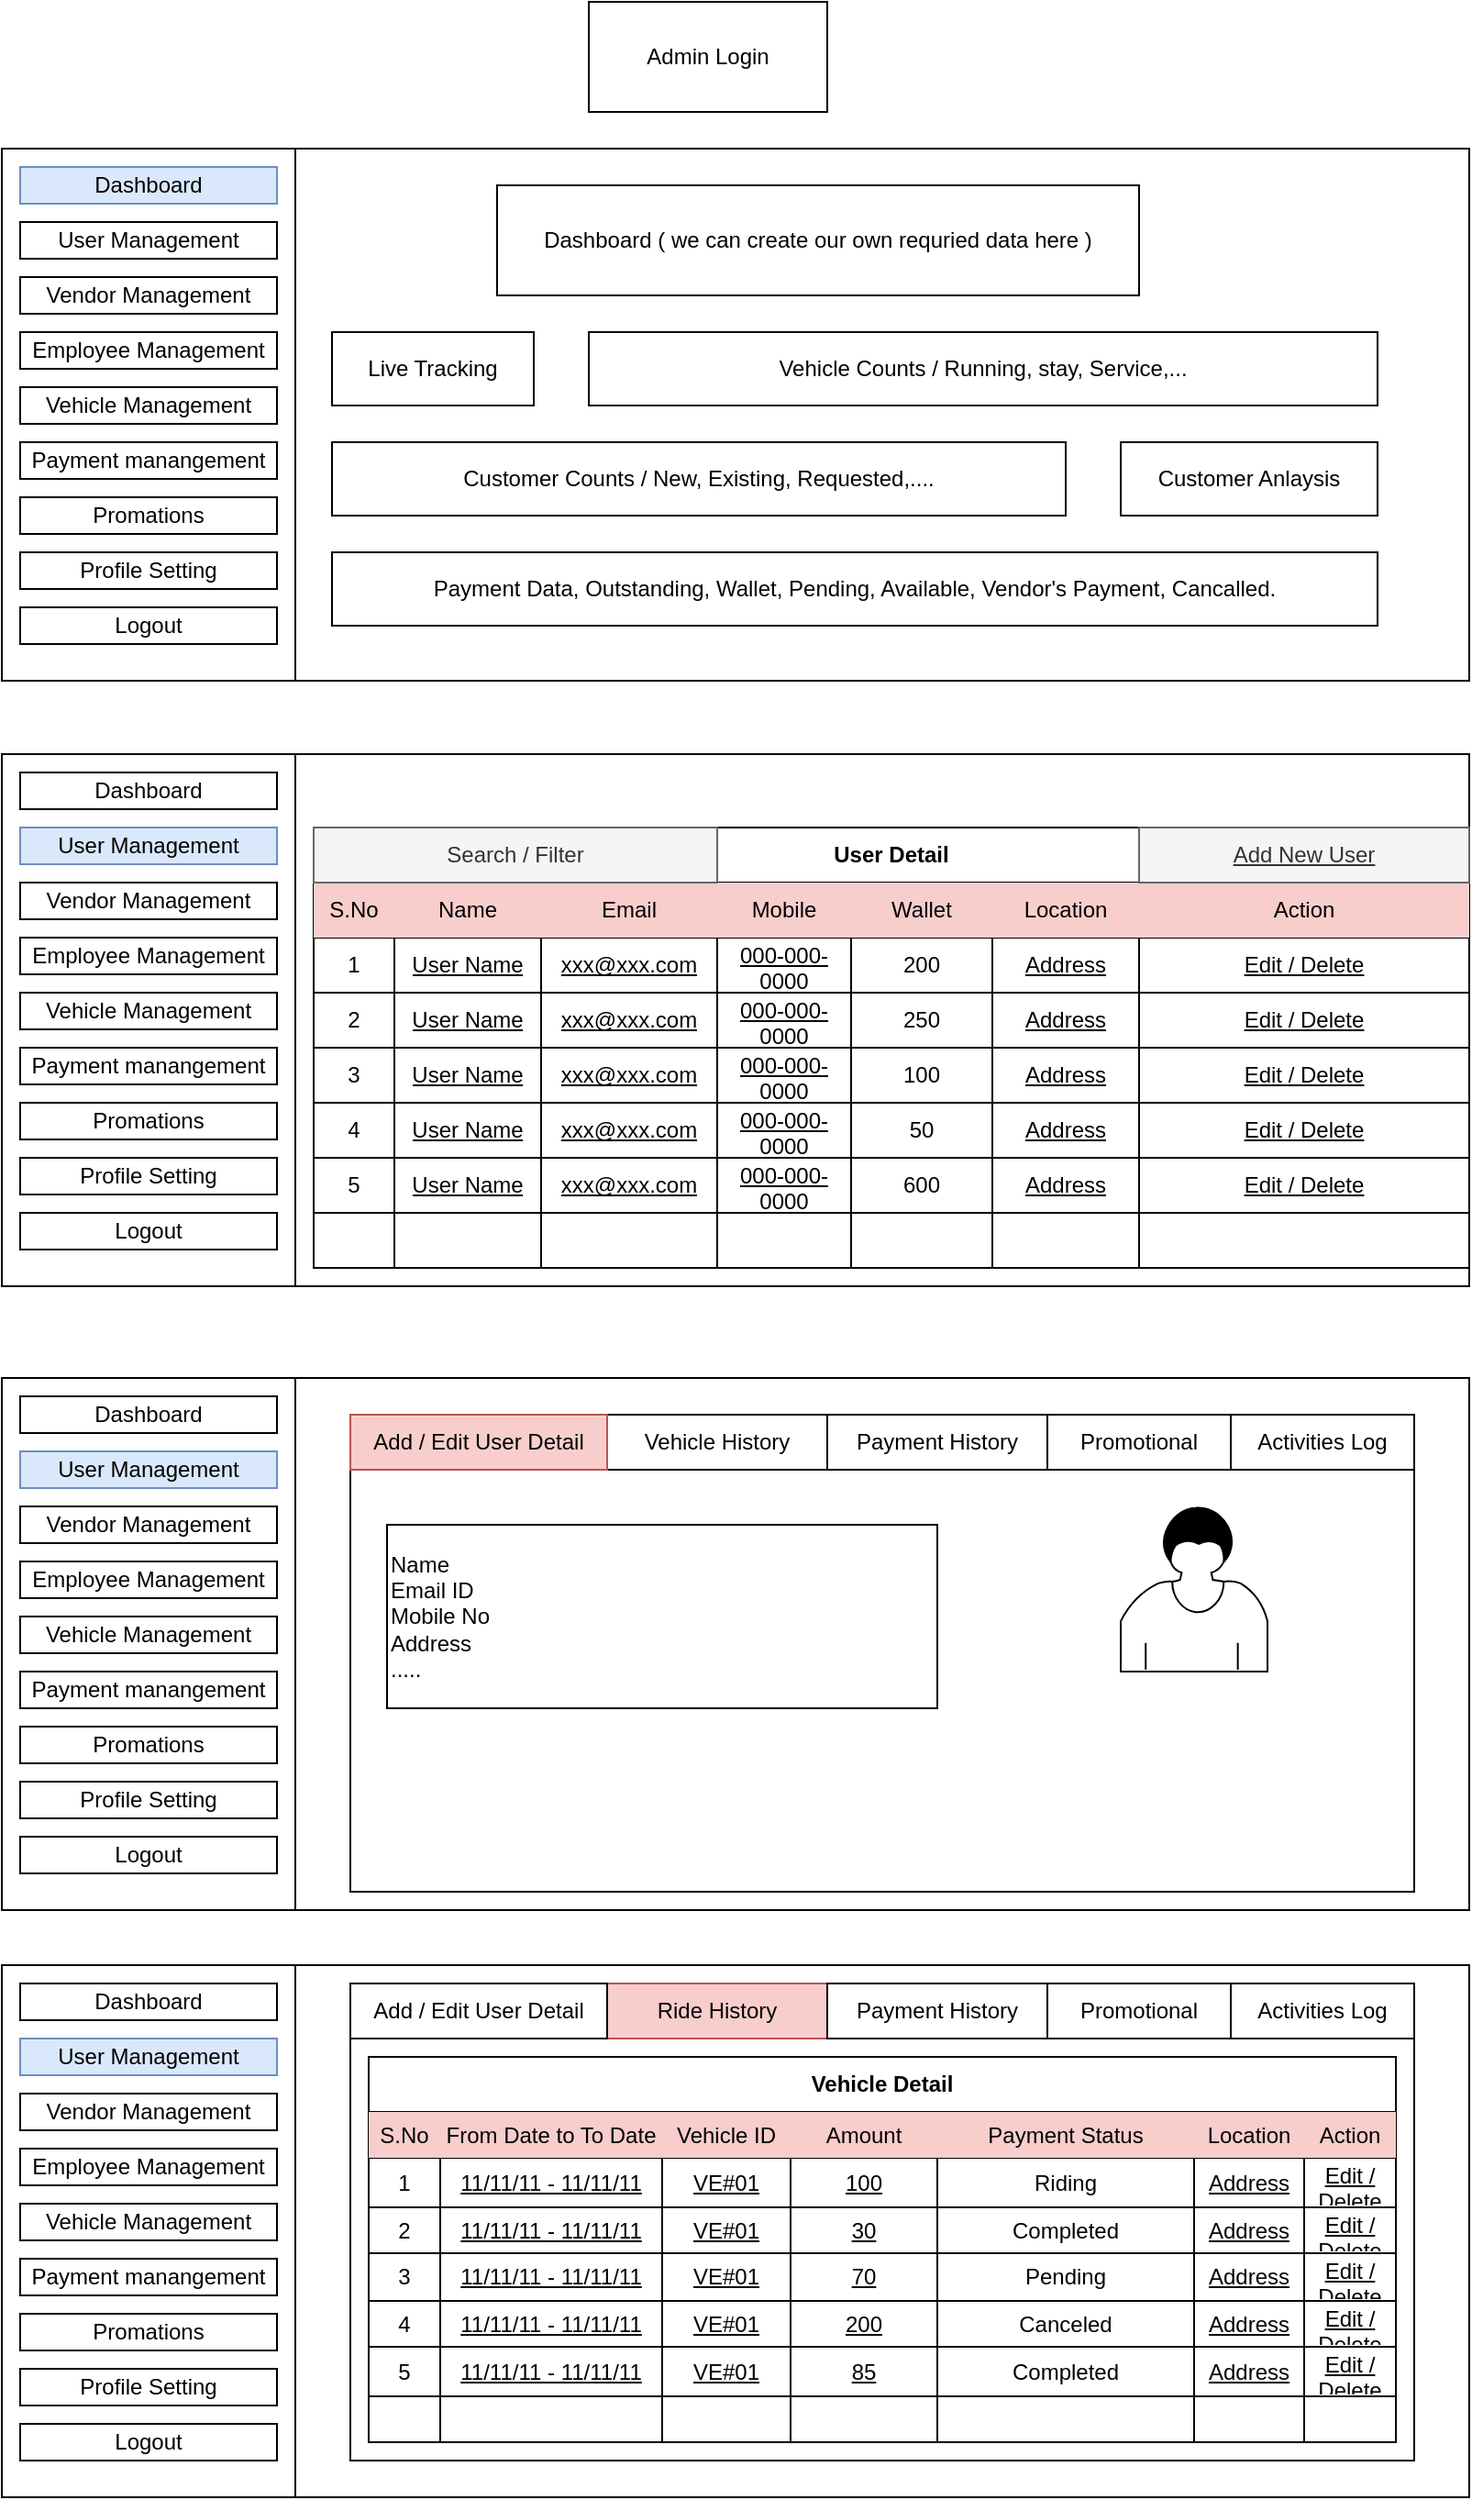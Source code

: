 <mxfile version="14.4.9" type="github">
  <diagram id="sWWCjmUIqOitX2E-1xw9" name="Page-1">
    <mxGraphModel dx="868" dy="450" grid="1" gridSize="10" guides="1" tooltips="1" connect="1" arrows="1" fold="1" page="1" pageScale="1" pageWidth="850" pageHeight="1100" math="0" shadow="0">
      <root>
        <mxCell id="0" />
        <mxCell id="1" parent="0" />
        <mxCell id="uYcMTCH0RG7Mtyut8y_W-109" value="" style="rounded=0;whiteSpace=wrap;html=1;" vertex="1" parent="1">
          <mxGeometry x="30" y="1080" width="800" height="290" as="geometry" />
        </mxCell>
        <mxCell id="zYP4CSGbNnHHoJc6Gsqe-1" value="Admin Login&lt;br&gt;" style="rounded=0;whiteSpace=wrap;html=1;" parent="1" vertex="1">
          <mxGeometry x="350" y="10" width="130" height="60" as="geometry" />
        </mxCell>
        <mxCell id="zYP4CSGbNnHHoJc6Gsqe-5" value="" style="rounded=0;whiteSpace=wrap;html=1;" parent="1" vertex="1">
          <mxGeometry x="30" y="90" width="800" height="290" as="geometry" />
        </mxCell>
        <mxCell id="zYP4CSGbNnHHoJc6Gsqe-6" value="" style="rounded=0;whiteSpace=wrap;html=1;" parent="1" vertex="1">
          <mxGeometry x="30" y="90" width="160" height="290" as="geometry" />
        </mxCell>
        <mxCell id="zYP4CSGbNnHHoJc6Gsqe-7" value="Live Tracking" style="rounded=0;whiteSpace=wrap;html=1;" parent="1" vertex="1">
          <mxGeometry x="210" y="190" width="110" height="40" as="geometry" />
        </mxCell>
        <mxCell id="zYP4CSGbNnHHoJc6Gsqe-8" value="Vehicle Counts / Running, stay, Service,..." style="rounded=0;whiteSpace=wrap;html=1;" parent="1" vertex="1">
          <mxGeometry x="350" y="190" width="430" height="40" as="geometry" />
        </mxCell>
        <mxCell id="zYP4CSGbNnHHoJc6Gsqe-10" value="Customer Counts / New, Existing, Requested,...." style="rounded=0;whiteSpace=wrap;html=1;" parent="1" vertex="1">
          <mxGeometry x="210" y="250" width="400" height="40" as="geometry" />
        </mxCell>
        <mxCell id="zYP4CSGbNnHHoJc6Gsqe-11" value="Customer Anlaysis" style="rounded=0;whiteSpace=wrap;html=1;" parent="1" vertex="1">
          <mxGeometry x="640" y="250" width="140" height="40" as="geometry" />
        </mxCell>
        <mxCell id="zYP4CSGbNnHHoJc6Gsqe-12" value="Payment Data, Outstanding, Wallet, Pending, Available, Vendor&#39;s Payment, Cancalled." style="rounded=0;whiteSpace=wrap;html=1;" parent="1" vertex="1">
          <mxGeometry x="210" y="310" width="570" height="40" as="geometry" />
        </mxCell>
        <mxCell id="zYP4CSGbNnHHoJc6Gsqe-13" value="Dashboard" style="rounded=0;whiteSpace=wrap;html=1;fillColor=#dae8fc;strokeColor=#6c8ebf;" parent="1" vertex="1">
          <mxGeometry x="40" y="100" width="140" height="20" as="geometry" />
        </mxCell>
        <mxCell id="zYP4CSGbNnHHoJc6Gsqe-14" value="Vehicle Management" style="rounded=0;whiteSpace=wrap;html=1;" parent="1" vertex="1">
          <mxGeometry x="40" y="220" width="140" height="20" as="geometry" />
        </mxCell>
        <mxCell id="zYP4CSGbNnHHoJc6Gsqe-15" value="Dashboard ( we can create our own requried data here )" style="rounded=0;whiteSpace=wrap;html=1;" parent="1" vertex="1">
          <mxGeometry x="300" y="110" width="350" height="60" as="geometry" />
        </mxCell>
        <mxCell id="zYP4CSGbNnHHoJc6Gsqe-16" value="" style="rounded=0;whiteSpace=wrap;html=1;" parent="1" vertex="1">
          <mxGeometry x="30" y="420" width="800" height="290" as="geometry" />
        </mxCell>
        <mxCell id="zYP4CSGbNnHHoJc6Gsqe-21" value="Vendor Management" style="rounded=0;whiteSpace=wrap;html=1;" parent="1" vertex="1">
          <mxGeometry x="40" y="160" width="140" height="20" as="geometry" />
        </mxCell>
        <mxCell id="zYP4CSGbNnHHoJc6Gsqe-22" value="Employee Management" style="rounded=0;whiteSpace=wrap;html=1;" parent="1" vertex="1">
          <mxGeometry x="40" y="190" width="140" height="20" as="geometry" />
        </mxCell>
        <mxCell id="zYP4CSGbNnHHoJc6Gsqe-23" value="Payment manangement" style="rounded=0;whiteSpace=wrap;html=1;" parent="1" vertex="1">
          <mxGeometry x="40" y="250" width="140" height="20" as="geometry" />
        </mxCell>
        <mxCell id="zYP4CSGbNnHHoJc6Gsqe-24" value="User Management" style="rounded=0;whiteSpace=wrap;html=1;" parent="1" vertex="1">
          <mxGeometry x="40" y="130" width="140" height="20" as="geometry" />
        </mxCell>
        <mxCell id="zYP4CSGbNnHHoJc6Gsqe-26" value="Promations" style="rounded=0;whiteSpace=wrap;html=1;" parent="1" vertex="1">
          <mxGeometry x="40" y="280" width="140" height="20" as="geometry" />
        </mxCell>
        <mxCell id="zYP4CSGbNnHHoJc6Gsqe-27" value="Profile Setting" style="rounded=0;whiteSpace=wrap;html=1;" parent="1" vertex="1">
          <mxGeometry x="40" y="310" width="140" height="20" as="geometry" />
        </mxCell>
        <mxCell id="zYP4CSGbNnHHoJc6Gsqe-28" value="Logout" style="rounded=0;whiteSpace=wrap;html=1;" parent="1" vertex="1">
          <mxGeometry x="40" y="340" width="140" height="20" as="geometry" />
        </mxCell>
        <mxCell id="zYP4CSGbNnHHoJc6Gsqe-29" value="" style="rounded=0;whiteSpace=wrap;html=1;" parent="1" vertex="1">
          <mxGeometry x="30" y="420" width="160" height="290" as="geometry" />
        </mxCell>
        <mxCell id="zYP4CSGbNnHHoJc6Gsqe-30" value="Dashboard" style="rounded=0;whiteSpace=wrap;html=1;" parent="1" vertex="1">
          <mxGeometry x="40" y="430" width="140" height="20" as="geometry" />
        </mxCell>
        <mxCell id="zYP4CSGbNnHHoJc6Gsqe-31" value="Vehicle Management" style="rounded=0;whiteSpace=wrap;html=1;" parent="1" vertex="1">
          <mxGeometry x="40" y="550" width="140" height="20" as="geometry" />
        </mxCell>
        <mxCell id="zYP4CSGbNnHHoJc6Gsqe-32" value="Vendor Management" style="rounded=0;whiteSpace=wrap;html=1;" parent="1" vertex="1">
          <mxGeometry x="40" y="490" width="140" height="20" as="geometry" />
        </mxCell>
        <mxCell id="zYP4CSGbNnHHoJc6Gsqe-33" value="Employee Management" style="rounded=0;whiteSpace=wrap;html=1;" parent="1" vertex="1">
          <mxGeometry x="40" y="520" width="140" height="20" as="geometry" />
        </mxCell>
        <mxCell id="zYP4CSGbNnHHoJc6Gsqe-34" value="Payment manangement" style="rounded=0;whiteSpace=wrap;html=1;" parent="1" vertex="1">
          <mxGeometry x="40" y="580" width="140" height="20" as="geometry" />
        </mxCell>
        <mxCell id="zYP4CSGbNnHHoJc6Gsqe-35" value="User Management" style="rounded=0;whiteSpace=wrap;html=1;fillColor=#dae8fc;strokeColor=#6c8ebf;" parent="1" vertex="1">
          <mxGeometry x="40" y="460" width="140" height="20" as="geometry" />
        </mxCell>
        <mxCell id="zYP4CSGbNnHHoJc6Gsqe-36" value="Promations" style="rounded=0;whiteSpace=wrap;html=1;" parent="1" vertex="1">
          <mxGeometry x="40" y="610" width="140" height="20" as="geometry" />
        </mxCell>
        <mxCell id="zYP4CSGbNnHHoJc6Gsqe-37" value="Profile Setting" style="rounded=0;whiteSpace=wrap;html=1;" parent="1" vertex="1">
          <mxGeometry x="40" y="640" width="140" height="20" as="geometry" />
        </mxCell>
        <mxCell id="zYP4CSGbNnHHoJc6Gsqe-38" value="Logout" style="rounded=0;whiteSpace=wrap;html=1;" parent="1" vertex="1">
          <mxGeometry x="40" y="670" width="140" height="20" as="geometry" />
        </mxCell>
        <mxCell id="zYP4CSGbNnHHoJc6Gsqe-41" value="User Detail" style="shape=table;html=1;whiteSpace=wrap;startSize=30;container=1;collapsible=0;childLayout=tableLayout;fontStyle=1;align=center;" parent="1" vertex="1">
          <mxGeometry x="200" y="460" width="630" height="240" as="geometry" />
        </mxCell>
        <mxCell id="zYP4CSGbNnHHoJc6Gsqe-42" value="" style="shape=partialRectangle;html=1;whiteSpace=wrap;collapsible=0;dropTarget=0;pointerEvents=0;fillColor=none;top=0;left=0;bottom=0;right=0;points=[[0,0.5],[1,0.5]];portConstraint=eastwest;" parent="zYP4CSGbNnHHoJc6Gsqe-41" vertex="1">
          <mxGeometry y="30" width="630" height="30" as="geometry" />
        </mxCell>
        <mxCell id="zYP4CSGbNnHHoJc6Gsqe-57" value="S.No" style="shape=partialRectangle;html=1;whiteSpace=wrap;connectable=0;fillColor=#f8cecc;top=0;left=0;bottom=0;right=0;overflow=hidden;strokeColor=#b85450;" parent="zYP4CSGbNnHHoJc6Gsqe-42" vertex="1">
          <mxGeometry width="44" height="30" as="geometry" />
        </mxCell>
        <mxCell id="zYP4CSGbNnHHoJc6Gsqe-54" value="Name" style="shape=partialRectangle;html=1;whiteSpace=wrap;connectable=0;fillColor=#f8cecc;top=0;left=0;bottom=0;right=0;overflow=hidden;strokeColor=#b85450;" parent="zYP4CSGbNnHHoJc6Gsqe-42" vertex="1">
          <mxGeometry x="44" width="80" height="30" as="geometry" />
        </mxCell>
        <mxCell id="zYP4CSGbNnHHoJc6Gsqe-43" value="Email" style="shape=partialRectangle;html=1;whiteSpace=wrap;connectable=0;fillColor=#f8cecc;top=0;left=0;bottom=0;right=0;overflow=hidden;strokeColor=#b85450;" parent="zYP4CSGbNnHHoJc6Gsqe-42" vertex="1">
          <mxGeometry x="124" width="96" height="30" as="geometry" />
        </mxCell>
        <mxCell id="zYP4CSGbNnHHoJc6Gsqe-44" value="Mobile" style="shape=partialRectangle;html=1;whiteSpace=wrap;connectable=0;fillColor=#f8cecc;top=0;left=0;bottom=0;right=0;overflow=hidden;strokeColor=#b85450;" parent="zYP4CSGbNnHHoJc6Gsqe-42" vertex="1">
          <mxGeometry x="220" width="73" height="30" as="geometry" />
        </mxCell>
        <mxCell id="uYcMTCH0RG7Mtyut8y_W-15" value="Wallet" style="shape=partialRectangle;html=1;whiteSpace=wrap;connectable=0;fillColor=#f8cecc;top=0;left=0;bottom=0;right=0;overflow=hidden;strokeColor=#b85450;" vertex="1" parent="zYP4CSGbNnHHoJc6Gsqe-42">
          <mxGeometry x="293" width="77" height="30" as="geometry" />
        </mxCell>
        <mxCell id="zYP4CSGbNnHHoJc6Gsqe-45" value="Location" style="shape=partialRectangle;html=1;whiteSpace=wrap;connectable=0;fillColor=#f8cecc;top=0;left=0;bottom=0;right=0;overflow=hidden;strokeColor=#b85450;" parent="zYP4CSGbNnHHoJc6Gsqe-42" vertex="1">
          <mxGeometry x="370" width="80" height="30" as="geometry" />
        </mxCell>
        <mxCell id="zYP4CSGbNnHHoJc6Gsqe-60" value="Action" style="shape=partialRectangle;html=1;whiteSpace=wrap;connectable=0;fillColor=#f8cecc;top=0;left=0;bottom=0;right=0;overflow=hidden;strokeColor=#b85450;" parent="zYP4CSGbNnHHoJc6Gsqe-42" vertex="1">
          <mxGeometry x="450" width="180" height="30" as="geometry" />
        </mxCell>
        <mxCell id="zYP4CSGbNnHHoJc6Gsqe-46" value="" style="shape=partialRectangle;html=1;whiteSpace=wrap;collapsible=0;dropTarget=0;pointerEvents=0;fillColor=none;top=0;left=0;bottom=0;right=0;points=[[0,0.5],[1,0.5]];portConstraint=eastwest;" parent="zYP4CSGbNnHHoJc6Gsqe-41" vertex="1">
          <mxGeometry y="60" width="630" height="30" as="geometry" />
        </mxCell>
        <mxCell id="zYP4CSGbNnHHoJc6Gsqe-58" value="1" style="shape=partialRectangle;html=1;whiteSpace=wrap;connectable=0;fillColor=none;top=0;left=0;bottom=0;right=0;overflow=hidden;" parent="zYP4CSGbNnHHoJc6Gsqe-46" vertex="1">
          <mxGeometry width="44" height="30" as="geometry" />
        </mxCell>
        <mxCell id="zYP4CSGbNnHHoJc6Gsqe-55" value="&lt;u&gt;User Name&lt;/u&gt;" style="shape=partialRectangle;html=1;whiteSpace=wrap;connectable=0;fillColor=none;top=0;left=0;bottom=0;right=0;overflow=hidden;" parent="zYP4CSGbNnHHoJc6Gsqe-46" vertex="1">
          <mxGeometry x="44" width="80" height="30" as="geometry" />
        </mxCell>
        <mxCell id="zYP4CSGbNnHHoJc6Gsqe-47" value="&lt;u&gt;xxx@xxx.com&lt;/u&gt;" style="shape=partialRectangle;html=1;whiteSpace=wrap;connectable=0;fillColor=none;top=0;left=0;bottom=0;right=0;overflow=hidden;" parent="zYP4CSGbNnHHoJc6Gsqe-46" vertex="1">
          <mxGeometry x="124" width="96" height="30" as="geometry" />
        </mxCell>
        <mxCell id="zYP4CSGbNnHHoJc6Gsqe-48" value="&lt;u&gt;000-000-0000&lt;/u&gt;" style="shape=partialRectangle;html=1;whiteSpace=wrap;connectable=0;fillColor=none;top=0;left=0;bottom=0;right=0;overflow=hidden;" parent="zYP4CSGbNnHHoJc6Gsqe-46" vertex="1">
          <mxGeometry x="220" width="73" height="30" as="geometry" />
        </mxCell>
        <mxCell id="uYcMTCH0RG7Mtyut8y_W-16" value="200" style="shape=partialRectangle;html=1;whiteSpace=wrap;connectable=0;fillColor=none;top=0;left=0;bottom=0;right=0;overflow=hidden;" vertex="1" parent="zYP4CSGbNnHHoJc6Gsqe-46">
          <mxGeometry x="293" width="77" height="30" as="geometry" />
        </mxCell>
        <mxCell id="zYP4CSGbNnHHoJc6Gsqe-49" value="&lt;u&gt;Address&lt;/u&gt;" style="shape=partialRectangle;html=1;whiteSpace=wrap;connectable=0;fillColor=none;top=0;left=0;bottom=0;right=0;overflow=hidden;" parent="zYP4CSGbNnHHoJc6Gsqe-46" vertex="1">
          <mxGeometry x="370" width="80" height="30" as="geometry" />
        </mxCell>
        <mxCell id="zYP4CSGbNnHHoJc6Gsqe-61" value="&lt;u&gt;Edit / Delete&lt;/u&gt;" style="shape=partialRectangle;html=1;whiteSpace=wrap;connectable=0;fillColor=none;top=0;left=0;bottom=0;right=0;overflow=hidden;" parent="zYP4CSGbNnHHoJc6Gsqe-46" vertex="1">
          <mxGeometry x="450" width="180" height="30" as="geometry" />
        </mxCell>
        <mxCell id="zYP4CSGbNnHHoJc6Gsqe-50" value="" style="shape=partialRectangle;html=1;whiteSpace=wrap;collapsible=0;dropTarget=0;pointerEvents=0;fillColor=none;top=0;left=0;bottom=0;right=0;points=[[0,0.5],[1,0.5]];portConstraint=eastwest;" parent="zYP4CSGbNnHHoJc6Gsqe-41" vertex="1">
          <mxGeometry y="90" width="630" height="30" as="geometry" />
        </mxCell>
        <mxCell id="zYP4CSGbNnHHoJc6Gsqe-59" value="2" style="shape=partialRectangle;html=1;whiteSpace=wrap;connectable=0;fillColor=none;top=0;left=0;bottom=0;right=0;overflow=hidden;" parent="zYP4CSGbNnHHoJc6Gsqe-50" vertex="1">
          <mxGeometry width="44" height="30" as="geometry" />
        </mxCell>
        <mxCell id="zYP4CSGbNnHHoJc6Gsqe-56" value="&lt;span&gt;&lt;u&gt;User Name&lt;/u&gt;&lt;/span&gt;" style="shape=partialRectangle;html=1;whiteSpace=wrap;connectable=0;fillColor=none;top=0;left=0;bottom=0;right=0;overflow=hidden;" parent="zYP4CSGbNnHHoJc6Gsqe-50" vertex="1">
          <mxGeometry x="44" width="80" height="30" as="geometry" />
        </mxCell>
        <mxCell id="zYP4CSGbNnHHoJc6Gsqe-51" value="&lt;span&gt;&lt;u&gt;xxx@xxx.com&lt;/u&gt;&lt;/span&gt;" style="shape=partialRectangle;html=1;whiteSpace=wrap;connectable=0;fillColor=none;top=0;left=0;bottom=0;right=0;overflow=hidden;" parent="zYP4CSGbNnHHoJc6Gsqe-50" vertex="1">
          <mxGeometry x="124" width="96" height="30" as="geometry" />
        </mxCell>
        <mxCell id="zYP4CSGbNnHHoJc6Gsqe-52" value="&lt;span&gt;&lt;u&gt;000-000-0000&lt;/u&gt;&lt;/span&gt;" style="shape=partialRectangle;html=1;whiteSpace=wrap;connectable=0;fillColor=none;top=0;left=0;bottom=0;right=0;overflow=hidden;" parent="zYP4CSGbNnHHoJc6Gsqe-50" vertex="1">
          <mxGeometry x="220" width="73" height="30" as="geometry" />
        </mxCell>
        <mxCell id="uYcMTCH0RG7Mtyut8y_W-17" value="250" style="shape=partialRectangle;html=1;whiteSpace=wrap;connectable=0;fillColor=none;top=0;left=0;bottom=0;right=0;overflow=hidden;" vertex="1" parent="zYP4CSGbNnHHoJc6Gsqe-50">
          <mxGeometry x="293" width="77" height="30" as="geometry" />
        </mxCell>
        <mxCell id="zYP4CSGbNnHHoJc6Gsqe-53" value="&lt;span&gt;&lt;u&gt;Address&lt;/u&gt;&lt;/span&gt;" style="shape=partialRectangle;html=1;whiteSpace=wrap;connectable=0;fillColor=none;top=0;left=0;bottom=0;right=0;overflow=hidden;" parent="zYP4CSGbNnHHoJc6Gsqe-50" vertex="1">
          <mxGeometry x="370" width="80" height="30" as="geometry" />
        </mxCell>
        <mxCell id="zYP4CSGbNnHHoJc6Gsqe-62" value="&lt;span&gt;&lt;u&gt;Edit / Delete&lt;/u&gt;&lt;/span&gt;" style="shape=partialRectangle;html=1;whiteSpace=wrap;connectable=0;fillColor=none;top=0;left=0;bottom=0;right=0;overflow=hidden;" parent="zYP4CSGbNnHHoJc6Gsqe-50" vertex="1">
          <mxGeometry x="450" width="180" height="30" as="geometry" />
        </mxCell>
        <mxCell id="zYP4CSGbNnHHoJc6Gsqe-84" style="shape=partialRectangle;html=1;whiteSpace=wrap;collapsible=0;dropTarget=0;pointerEvents=0;fillColor=none;top=0;left=0;bottom=0;right=0;points=[[0,0.5],[1,0.5]];portConstraint=eastwest;" parent="zYP4CSGbNnHHoJc6Gsqe-41" vertex="1">
          <mxGeometry y="120" width="630" height="30" as="geometry" />
        </mxCell>
        <mxCell id="zYP4CSGbNnHHoJc6Gsqe-85" value="3" style="shape=partialRectangle;html=1;whiteSpace=wrap;connectable=0;fillColor=none;top=0;left=0;bottom=0;right=0;overflow=hidden;" parent="zYP4CSGbNnHHoJc6Gsqe-84" vertex="1">
          <mxGeometry width="44" height="30" as="geometry" />
        </mxCell>
        <mxCell id="zYP4CSGbNnHHoJc6Gsqe-86" value="&lt;span&gt;&lt;u&gt;User Name&lt;/u&gt;&lt;/span&gt;" style="shape=partialRectangle;html=1;whiteSpace=wrap;connectable=0;fillColor=none;top=0;left=0;bottom=0;right=0;overflow=hidden;" parent="zYP4CSGbNnHHoJc6Gsqe-84" vertex="1">
          <mxGeometry x="44" width="80" height="30" as="geometry" />
        </mxCell>
        <mxCell id="zYP4CSGbNnHHoJc6Gsqe-87" value="&lt;span&gt;&lt;u&gt;xxx@xxx.com&lt;/u&gt;&lt;/span&gt;" style="shape=partialRectangle;html=1;whiteSpace=wrap;connectable=0;fillColor=none;top=0;left=0;bottom=0;right=0;overflow=hidden;" parent="zYP4CSGbNnHHoJc6Gsqe-84" vertex="1">
          <mxGeometry x="124" width="96" height="30" as="geometry" />
        </mxCell>
        <mxCell id="zYP4CSGbNnHHoJc6Gsqe-88" value="&lt;span&gt;&lt;u&gt;000-000-0000&lt;/u&gt;&lt;/span&gt;" style="shape=partialRectangle;html=1;whiteSpace=wrap;connectable=0;fillColor=none;top=0;left=0;bottom=0;right=0;overflow=hidden;" parent="zYP4CSGbNnHHoJc6Gsqe-84" vertex="1">
          <mxGeometry x="220" width="73" height="30" as="geometry" />
        </mxCell>
        <mxCell id="uYcMTCH0RG7Mtyut8y_W-18" value="100" style="shape=partialRectangle;html=1;whiteSpace=wrap;connectable=0;fillColor=none;top=0;left=0;bottom=0;right=0;overflow=hidden;" vertex="1" parent="zYP4CSGbNnHHoJc6Gsqe-84">
          <mxGeometry x="293" width="77" height="30" as="geometry" />
        </mxCell>
        <mxCell id="zYP4CSGbNnHHoJc6Gsqe-89" value="&lt;span&gt;&lt;u&gt;Address&lt;/u&gt;&lt;/span&gt;" style="shape=partialRectangle;html=1;whiteSpace=wrap;connectable=0;fillColor=none;top=0;left=0;bottom=0;right=0;overflow=hidden;" parent="zYP4CSGbNnHHoJc6Gsqe-84" vertex="1">
          <mxGeometry x="370" width="80" height="30" as="geometry" />
        </mxCell>
        <mxCell id="zYP4CSGbNnHHoJc6Gsqe-90" value="&lt;span&gt;&lt;u&gt;Edit / Delete&lt;/u&gt;&lt;/span&gt;" style="shape=partialRectangle;html=1;whiteSpace=wrap;connectable=0;fillColor=none;top=0;left=0;bottom=0;right=0;overflow=hidden;" parent="zYP4CSGbNnHHoJc6Gsqe-84" vertex="1">
          <mxGeometry x="450" width="180" height="30" as="geometry" />
        </mxCell>
        <mxCell id="zYP4CSGbNnHHoJc6Gsqe-77" style="shape=partialRectangle;html=1;whiteSpace=wrap;collapsible=0;dropTarget=0;pointerEvents=0;fillColor=none;top=0;left=0;bottom=0;right=0;points=[[0,0.5],[1,0.5]];portConstraint=eastwest;" parent="zYP4CSGbNnHHoJc6Gsqe-41" vertex="1">
          <mxGeometry y="150" width="630" height="30" as="geometry" />
        </mxCell>
        <mxCell id="zYP4CSGbNnHHoJc6Gsqe-78" value="4" style="shape=partialRectangle;html=1;whiteSpace=wrap;connectable=0;fillColor=none;top=0;left=0;bottom=0;right=0;overflow=hidden;" parent="zYP4CSGbNnHHoJc6Gsqe-77" vertex="1">
          <mxGeometry width="44" height="30" as="geometry" />
        </mxCell>
        <mxCell id="zYP4CSGbNnHHoJc6Gsqe-79" value="&lt;span&gt;&lt;u&gt;User Name&lt;/u&gt;&lt;/span&gt;" style="shape=partialRectangle;html=1;whiteSpace=wrap;connectable=0;fillColor=none;top=0;left=0;bottom=0;right=0;overflow=hidden;" parent="zYP4CSGbNnHHoJc6Gsqe-77" vertex="1">
          <mxGeometry x="44" width="80" height="30" as="geometry" />
        </mxCell>
        <mxCell id="zYP4CSGbNnHHoJc6Gsqe-80" value="&lt;span&gt;&lt;u&gt;xxx@xxx.com&lt;/u&gt;&lt;/span&gt;" style="shape=partialRectangle;html=1;whiteSpace=wrap;connectable=0;fillColor=none;top=0;left=0;bottom=0;right=0;overflow=hidden;" parent="zYP4CSGbNnHHoJc6Gsqe-77" vertex="1">
          <mxGeometry x="124" width="96" height="30" as="geometry" />
        </mxCell>
        <mxCell id="zYP4CSGbNnHHoJc6Gsqe-81" value="&lt;span&gt;&lt;u&gt;000-000-0000&lt;/u&gt;&lt;/span&gt;" style="shape=partialRectangle;html=1;whiteSpace=wrap;connectable=0;fillColor=none;top=0;left=0;bottom=0;right=0;overflow=hidden;" parent="zYP4CSGbNnHHoJc6Gsqe-77" vertex="1">
          <mxGeometry x="220" width="73" height="30" as="geometry" />
        </mxCell>
        <mxCell id="uYcMTCH0RG7Mtyut8y_W-19" value="50" style="shape=partialRectangle;html=1;whiteSpace=wrap;connectable=0;fillColor=none;top=0;left=0;bottom=0;right=0;overflow=hidden;" vertex="1" parent="zYP4CSGbNnHHoJc6Gsqe-77">
          <mxGeometry x="293" width="77" height="30" as="geometry" />
        </mxCell>
        <mxCell id="zYP4CSGbNnHHoJc6Gsqe-82" value="&lt;span&gt;&lt;u&gt;Address&lt;/u&gt;&lt;/span&gt;" style="shape=partialRectangle;html=1;whiteSpace=wrap;connectable=0;fillColor=none;top=0;left=0;bottom=0;right=0;overflow=hidden;" parent="zYP4CSGbNnHHoJc6Gsqe-77" vertex="1">
          <mxGeometry x="370" width="80" height="30" as="geometry" />
        </mxCell>
        <mxCell id="zYP4CSGbNnHHoJc6Gsqe-83" value="&lt;span&gt;&lt;u&gt;Edit / Delete&lt;/u&gt;&lt;/span&gt;" style="shape=partialRectangle;html=1;whiteSpace=wrap;connectable=0;fillColor=none;top=0;left=0;bottom=0;right=0;overflow=hidden;" parent="zYP4CSGbNnHHoJc6Gsqe-77" vertex="1">
          <mxGeometry x="450" width="180" height="30" as="geometry" />
        </mxCell>
        <mxCell id="zYP4CSGbNnHHoJc6Gsqe-70" style="shape=partialRectangle;html=1;whiteSpace=wrap;collapsible=0;dropTarget=0;pointerEvents=0;fillColor=none;top=0;left=0;bottom=0;right=0;points=[[0,0.5],[1,0.5]];portConstraint=eastwest;" parent="zYP4CSGbNnHHoJc6Gsqe-41" vertex="1">
          <mxGeometry y="180" width="630" height="30" as="geometry" />
        </mxCell>
        <mxCell id="zYP4CSGbNnHHoJc6Gsqe-71" value="5" style="shape=partialRectangle;html=1;whiteSpace=wrap;connectable=0;fillColor=none;top=0;left=0;bottom=0;right=0;overflow=hidden;" parent="zYP4CSGbNnHHoJc6Gsqe-70" vertex="1">
          <mxGeometry width="44" height="30" as="geometry" />
        </mxCell>
        <mxCell id="zYP4CSGbNnHHoJc6Gsqe-72" value="&lt;span&gt;&lt;u&gt;User Name&lt;/u&gt;&lt;/span&gt;" style="shape=partialRectangle;html=1;whiteSpace=wrap;connectable=0;fillColor=none;top=0;left=0;bottom=0;right=0;overflow=hidden;" parent="zYP4CSGbNnHHoJc6Gsqe-70" vertex="1">
          <mxGeometry x="44" width="80" height="30" as="geometry" />
        </mxCell>
        <mxCell id="zYP4CSGbNnHHoJc6Gsqe-73" value="&lt;span&gt;&lt;u&gt;xxx@xxx.com&lt;/u&gt;&lt;/span&gt;" style="shape=partialRectangle;html=1;whiteSpace=wrap;connectable=0;fillColor=none;top=0;left=0;bottom=0;right=0;overflow=hidden;" parent="zYP4CSGbNnHHoJc6Gsqe-70" vertex="1">
          <mxGeometry x="124" width="96" height="30" as="geometry" />
        </mxCell>
        <mxCell id="zYP4CSGbNnHHoJc6Gsqe-74" value="&lt;span&gt;&lt;u&gt;000-000-0000&lt;/u&gt;&lt;/span&gt;" style="shape=partialRectangle;html=1;whiteSpace=wrap;connectable=0;fillColor=none;top=0;left=0;bottom=0;right=0;overflow=hidden;" parent="zYP4CSGbNnHHoJc6Gsqe-70" vertex="1">
          <mxGeometry x="220" width="73" height="30" as="geometry" />
        </mxCell>
        <mxCell id="uYcMTCH0RG7Mtyut8y_W-20" value="600" style="shape=partialRectangle;html=1;whiteSpace=wrap;connectable=0;fillColor=none;top=0;left=0;bottom=0;right=0;overflow=hidden;" vertex="1" parent="zYP4CSGbNnHHoJc6Gsqe-70">
          <mxGeometry x="293" width="77" height="30" as="geometry" />
        </mxCell>
        <mxCell id="zYP4CSGbNnHHoJc6Gsqe-75" value="&lt;span&gt;&lt;u&gt;Address&lt;/u&gt;&lt;/span&gt;" style="shape=partialRectangle;html=1;whiteSpace=wrap;connectable=0;fillColor=none;top=0;left=0;bottom=0;right=0;overflow=hidden;" parent="zYP4CSGbNnHHoJc6Gsqe-70" vertex="1">
          <mxGeometry x="370" width="80" height="30" as="geometry" />
        </mxCell>
        <mxCell id="zYP4CSGbNnHHoJc6Gsqe-76" value="&lt;span&gt;&lt;u&gt;Edit / Delete&lt;/u&gt;&lt;/span&gt;" style="shape=partialRectangle;html=1;whiteSpace=wrap;connectable=0;fillColor=none;top=0;left=0;bottom=0;right=0;overflow=hidden;" parent="zYP4CSGbNnHHoJc6Gsqe-70" vertex="1">
          <mxGeometry x="450" width="180" height="30" as="geometry" />
        </mxCell>
        <mxCell id="zYP4CSGbNnHHoJc6Gsqe-63" style="shape=partialRectangle;html=1;whiteSpace=wrap;collapsible=0;dropTarget=0;pointerEvents=0;fillColor=none;top=0;left=0;bottom=0;right=0;points=[[0,0.5],[1,0.5]];portConstraint=eastwest;" parent="zYP4CSGbNnHHoJc6Gsqe-41" vertex="1">
          <mxGeometry y="210" width="630" height="30" as="geometry" />
        </mxCell>
        <mxCell id="zYP4CSGbNnHHoJc6Gsqe-64" style="shape=partialRectangle;html=1;whiteSpace=wrap;connectable=0;fillColor=none;top=0;left=0;bottom=0;right=0;overflow=hidden;" parent="zYP4CSGbNnHHoJc6Gsqe-63" vertex="1">
          <mxGeometry width="44" height="30" as="geometry" />
        </mxCell>
        <mxCell id="zYP4CSGbNnHHoJc6Gsqe-65" style="shape=partialRectangle;html=1;whiteSpace=wrap;connectable=0;fillColor=none;top=0;left=0;bottom=0;right=0;overflow=hidden;" parent="zYP4CSGbNnHHoJc6Gsqe-63" vertex="1">
          <mxGeometry x="44" width="80" height="30" as="geometry" />
        </mxCell>
        <mxCell id="zYP4CSGbNnHHoJc6Gsqe-66" style="shape=partialRectangle;html=1;whiteSpace=wrap;connectable=0;fillColor=none;top=0;left=0;bottom=0;right=0;overflow=hidden;" parent="zYP4CSGbNnHHoJc6Gsqe-63" vertex="1">
          <mxGeometry x="124" width="96" height="30" as="geometry" />
        </mxCell>
        <mxCell id="zYP4CSGbNnHHoJc6Gsqe-67" style="shape=partialRectangle;html=1;whiteSpace=wrap;connectable=0;fillColor=none;top=0;left=0;bottom=0;right=0;overflow=hidden;" parent="zYP4CSGbNnHHoJc6Gsqe-63" vertex="1">
          <mxGeometry x="220" width="73" height="30" as="geometry" />
        </mxCell>
        <mxCell id="uYcMTCH0RG7Mtyut8y_W-21" style="shape=partialRectangle;html=1;whiteSpace=wrap;connectable=0;fillColor=none;top=0;left=0;bottom=0;right=0;overflow=hidden;" vertex="1" parent="zYP4CSGbNnHHoJc6Gsqe-63">
          <mxGeometry x="293" width="77" height="30" as="geometry" />
        </mxCell>
        <mxCell id="zYP4CSGbNnHHoJc6Gsqe-68" style="shape=partialRectangle;html=1;whiteSpace=wrap;connectable=0;fillColor=none;top=0;left=0;bottom=0;right=0;overflow=hidden;" parent="zYP4CSGbNnHHoJc6Gsqe-63" vertex="1">
          <mxGeometry x="370" width="80" height="30" as="geometry" />
        </mxCell>
        <mxCell id="zYP4CSGbNnHHoJc6Gsqe-69" style="shape=partialRectangle;html=1;whiteSpace=wrap;connectable=0;fillColor=none;top=0;left=0;bottom=0;right=0;overflow=hidden;" parent="zYP4CSGbNnHHoJc6Gsqe-63" vertex="1">
          <mxGeometry x="450" width="180" height="30" as="geometry" />
        </mxCell>
        <mxCell id="zYP4CSGbNnHHoJc6Gsqe-92" value="&lt;u&gt;Add New User&lt;/u&gt;" style="rounded=0;whiteSpace=wrap;html=1;fillColor=#f5f5f5;strokeColor=#666666;fontColor=#333333;" parent="1" vertex="1">
          <mxGeometry x="650" y="460" width="180" height="30" as="geometry" />
        </mxCell>
        <mxCell id="Zn4DUU1_FDggG2D16TAx-1" value="" style="rounded=0;whiteSpace=wrap;html=1;" parent="1" vertex="1">
          <mxGeometry x="30" y="760" width="800" height="290" as="geometry" />
        </mxCell>
        <mxCell id="Zn4DUU1_FDggG2D16TAx-2" value="" style="rounded=0;whiteSpace=wrap;html=1;" parent="1" vertex="1">
          <mxGeometry x="30" y="760" width="160" height="290" as="geometry" />
        </mxCell>
        <mxCell id="Zn4DUU1_FDggG2D16TAx-3" value="Dashboard" style="rounded=0;whiteSpace=wrap;html=1;" parent="1" vertex="1">
          <mxGeometry x="40" y="770" width="140" height="20" as="geometry" />
        </mxCell>
        <mxCell id="Zn4DUU1_FDggG2D16TAx-4" value="Vehicle Management" style="rounded=0;whiteSpace=wrap;html=1;" parent="1" vertex="1">
          <mxGeometry x="40" y="890" width="140" height="20" as="geometry" />
        </mxCell>
        <mxCell id="Zn4DUU1_FDggG2D16TAx-5" value="Vendor Management" style="rounded=0;whiteSpace=wrap;html=1;" parent="1" vertex="1">
          <mxGeometry x="40" y="830" width="140" height="20" as="geometry" />
        </mxCell>
        <mxCell id="Zn4DUU1_FDggG2D16TAx-6" value="Employee Management" style="rounded=0;whiteSpace=wrap;html=1;" parent="1" vertex="1">
          <mxGeometry x="40" y="860" width="140" height="20" as="geometry" />
        </mxCell>
        <mxCell id="Zn4DUU1_FDggG2D16TAx-7" value="Payment manangement" style="rounded=0;whiteSpace=wrap;html=1;" parent="1" vertex="1">
          <mxGeometry x="40" y="920" width="140" height="20" as="geometry" />
        </mxCell>
        <mxCell id="Zn4DUU1_FDggG2D16TAx-8" value="Promations" style="rounded=0;whiteSpace=wrap;html=1;" parent="1" vertex="1">
          <mxGeometry x="40" y="950" width="140" height="20" as="geometry" />
        </mxCell>
        <mxCell id="Zn4DUU1_FDggG2D16TAx-9" value="Profile Setting" style="rounded=0;whiteSpace=wrap;html=1;" parent="1" vertex="1">
          <mxGeometry x="40" y="980" width="140" height="20" as="geometry" />
        </mxCell>
        <mxCell id="Zn4DUU1_FDggG2D16TAx-10" value="Logout" style="rounded=0;whiteSpace=wrap;html=1;" parent="1" vertex="1">
          <mxGeometry x="40" y="1010" width="140" height="20" as="geometry" />
        </mxCell>
        <mxCell id="Zn4DUU1_FDggG2D16TAx-12" value="User Management" style="rounded=0;whiteSpace=wrap;html=1;fillColor=#dae8fc;strokeColor=#6c8ebf;" parent="1" vertex="1">
          <mxGeometry x="40" y="800" width="140" height="20" as="geometry" />
        </mxCell>
        <mxCell id="uYcMTCH0RG7Mtyut8y_W-1" value="" style="rounded=0;whiteSpace=wrap;html=1;" vertex="1" parent="1">
          <mxGeometry x="220" y="780" width="580" height="260" as="geometry" />
        </mxCell>
        <mxCell id="uYcMTCH0RG7Mtyut8y_W-3" value="" style="shape=mxgraph.bpmn.user_task;html=1;outlineConnect=0;" vertex="1" parent="1">
          <mxGeometry x="640" y="830" width="80" height="90" as="geometry" />
        </mxCell>
        <mxCell id="uYcMTCH0RG7Mtyut8y_W-4" value="Name&lt;br&gt;Email ID&lt;br&gt;Mobile No&lt;br&gt;Address&lt;br&gt;....." style="rounded=0;whiteSpace=wrap;html=1;align=left;" vertex="1" parent="1">
          <mxGeometry x="240" y="840" width="300" height="100" as="geometry" />
        </mxCell>
        <mxCell id="uYcMTCH0RG7Mtyut8y_W-6" value="Search / Filter" style="rounded=0;whiteSpace=wrap;html=1;fillColor=#f5f5f5;strokeColor=#666666;fontColor=#333333;" vertex="1" parent="1">
          <mxGeometry x="200" y="460" width="220" height="30" as="geometry" />
        </mxCell>
        <mxCell id="uYcMTCH0RG7Mtyut8y_W-7" value="" style="rounded=0;whiteSpace=wrap;html=1;" vertex="1" parent="1">
          <mxGeometry x="220" y="780" width="580" height="30" as="geometry" />
        </mxCell>
        <mxCell id="uYcMTCH0RG7Mtyut8y_W-22" value="Vehicle History" style="rounded=0;whiteSpace=wrap;html=1;" vertex="1" parent="1">
          <mxGeometry x="360" y="780" width="120" height="30" as="geometry" />
        </mxCell>
        <mxCell id="uYcMTCH0RG7Mtyut8y_W-23" value="Payment History" style="rounded=0;whiteSpace=wrap;html=1;" vertex="1" parent="1">
          <mxGeometry x="480" y="780" width="120" height="30" as="geometry" />
        </mxCell>
        <mxCell id="uYcMTCH0RG7Mtyut8y_W-24" value="Promotional" style="rounded=0;whiteSpace=wrap;html=1;" vertex="1" parent="1">
          <mxGeometry x="600" y="780" width="100" height="30" as="geometry" />
        </mxCell>
        <mxCell id="uYcMTCH0RG7Mtyut8y_W-25" value="Activities Log" style="rounded=0;whiteSpace=wrap;html=1;" vertex="1" parent="1">
          <mxGeometry x="700" y="780" width="100" height="30" as="geometry" />
        </mxCell>
        <mxCell id="uYcMTCH0RG7Mtyut8y_W-5" value="Add / Edit User Detail" style="rounded=0;whiteSpace=wrap;html=1;fillColor=#f8cecc;strokeColor=#b85450;" vertex="1" parent="1">
          <mxGeometry x="220" y="780" width="140" height="30" as="geometry" />
        </mxCell>
        <mxCell id="uYcMTCH0RG7Mtyut8y_W-97" value="Dashboard" style="rounded=0;whiteSpace=wrap;html=1;" vertex="1" parent="1">
          <mxGeometry x="30" y="1090" width="140" height="20" as="geometry" />
        </mxCell>
        <mxCell id="uYcMTCH0RG7Mtyut8y_W-98" value="Vehicle Management" style="rounded=0;whiteSpace=wrap;html=1;" vertex="1" parent="1">
          <mxGeometry x="30" y="1210" width="140" height="20" as="geometry" />
        </mxCell>
        <mxCell id="uYcMTCH0RG7Mtyut8y_W-99" value="Vendor Management" style="rounded=0;whiteSpace=wrap;html=1;" vertex="1" parent="1">
          <mxGeometry x="30" y="1150" width="140" height="20" as="geometry" />
        </mxCell>
        <mxCell id="uYcMTCH0RG7Mtyut8y_W-100" value="Employee Management" style="rounded=0;whiteSpace=wrap;html=1;" vertex="1" parent="1">
          <mxGeometry x="30" y="1180" width="140" height="20" as="geometry" />
        </mxCell>
        <mxCell id="uYcMTCH0RG7Mtyut8y_W-101" value="Payment manangement" style="rounded=0;whiteSpace=wrap;html=1;" vertex="1" parent="1">
          <mxGeometry x="30" y="1240" width="140" height="20" as="geometry" />
        </mxCell>
        <mxCell id="uYcMTCH0RG7Mtyut8y_W-102" value="Promations" style="rounded=0;whiteSpace=wrap;html=1;" vertex="1" parent="1">
          <mxGeometry x="30" y="1270" width="140" height="20" as="geometry" />
        </mxCell>
        <mxCell id="uYcMTCH0RG7Mtyut8y_W-103" value="Profile Setting" style="rounded=0;whiteSpace=wrap;html=1;" vertex="1" parent="1">
          <mxGeometry x="30" y="1300" width="140" height="20" as="geometry" />
        </mxCell>
        <mxCell id="uYcMTCH0RG7Mtyut8y_W-104" value="Logout" style="rounded=0;whiteSpace=wrap;html=1;" vertex="1" parent="1">
          <mxGeometry x="30" y="1330" width="140" height="20" as="geometry" />
        </mxCell>
        <mxCell id="uYcMTCH0RG7Mtyut8y_W-105" value="User Management" style="rounded=0;whiteSpace=wrap;html=1;fillColor=#dae8fc;strokeColor=#6c8ebf;" vertex="1" parent="1">
          <mxGeometry x="30" y="1120" width="140" height="20" as="geometry" />
        </mxCell>
        <mxCell id="uYcMTCH0RG7Mtyut8y_W-110" value="" style="rounded=0;whiteSpace=wrap;html=1;" vertex="1" parent="1">
          <mxGeometry x="30" y="1080" width="160" height="290" as="geometry" />
        </mxCell>
        <mxCell id="uYcMTCH0RG7Mtyut8y_W-111" value="Dashboard" style="rounded=0;whiteSpace=wrap;html=1;" vertex="1" parent="1">
          <mxGeometry x="40" y="1090" width="140" height="20" as="geometry" />
        </mxCell>
        <mxCell id="uYcMTCH0RG7Mtyut8y_W-112" value="Vehicle Management" style="rounded=0;whiteSpace=wrap;html=1;" vertex="1" parent="1">
          <mxGeometry x="40" y="1210" width="140" height="20" as="geometry" />
        </mxCell>
        <mxCell id="uYcMTCH0RG7Mtyut8y_W-113" value="Vendor Management" style="rounded=0;whiteSpace=wrap;html=1;" vertex="1" parent="1">
          <mxGeometry x="40" y="1150" width="140" height="20" as="geometry" />
        </mxCell>
        <mxCell id="uYcMTCH0RG7Mtyut8y_W-114" value="Employee Management" style="rounded=0;whiteSpace=wrap;html=1;" vertex="1" parent="1">
          <mxGeometry x="40" y="1180" width="140" height="20" as="geometry" />
        </mxCell>
        <mxCell id="uYcMTCH0RG7Mtyut8y_W-115" value="Payment manangement" style="rounded=0;whiteSpace=wrap;html=1;" vertex="1" parent="1">
          <mxGeometry x="40" y="1240" width="140" height="20" as="geometry" />
        </mxCell>
        <mxCell id="uYcMTCH0RG7Mtyut8y_W-116" value="Promations" style="rounded=0;whiteSpace=wrap;html=1;" vertex="1" parent="1">
          <mxGeometry x="40" y="1270" width="140" height="20" as="geometry" />
        </mxCell>
        <mxCell id="uYcMTCH0RG7Mtyut8y_W-117" value="Profile Setting" style="rounded=0;whiteSpace=wrap;html=1;" vertex="1" parent="1">
          <mxGeometry x="40" y="1300" width="140" height="20" as="geometry" />
        </mxCell>
        <mxCell id="uYcMTCH0RG7Mtyut8y_W-118" value="Logout" style="rounded=0;whiteSpace=wrap;html=1;" vertex="1" parent="1">
          <mxGeometry x="40" y="1330" width="140" height="20" as="geometry" />
        </mxCell>
        <mxCell id="uYcMTCH0RG7Mtyut8y_W-119" value="User Management" style="rounded=0;whiteSpace=wrap;html=1;fillColor=#dae8fc;strokeColor=#6c8ebf;" vertex="1" parent="1">
          <mxGeometry x="40" y="1120" width="140" height="20" as="geometry" />
        </mxCell>
        <mxCell id="uYcMTCH0RG7Mtyut8y_W-130" value="" style="rounded=0;whiteSpace=wrap;html=1;" vertex="1" parent="1">
          <mxGeometry x="220" y="1090" width="580" height="260" as="geometry" />
        </mxCell>
        <mxCell id="uYcMTCH0RG7Mtyut8y_W-131" value="Ride History" style="rounded=0;whiteSpace=wrap;html=1;fillColor=#f8cecc;strokeColor=#b85450;" vertex="1" parent="1">
          <mxGeometry x="360" y="1090" width="120" height="30" as="geometry" />
        </mxCell>
        <mxCell id="uYcMTCH0RG7Mtyut8y_W-132" value="Payment History" style="rounded=0;whiteSpace=wrap;html=1;" vertex="1" parent="1">
          <mxGeometry x="480" y="1090" width="120" height="30" as="geometry" />
        </mxCell>
        <mxCell id="uYcMTCH0RG7Mtyut8y_W-133" value="Promotional" style="rounded=0;whiteSpace=wrap;html=1;" vertex="1" parent="1">
          <mxGeometry x="600" y="1090" width="100" height="30" as="geometry" />
        </mxCell>
        <mxCell id="uYcMTCH0RG7Mtyut8y_W-134" value="Activities Log" style="rounded=0;whiteSpace=wrap;html=1;" vertex="1" parent="1">
          <mxGeometry x="700" y="1090" width="100" height="30" as="geometry" />
        </mxCell>
        <mxCell id="uYcMTCH0RG7Mtyut8y_W-135" value="Add / Edit User Detail" style="rounded=0;whiteSpace=wrap;html=1;" vertex="1" parent="1">
          <mxGeometry x="220" y="1090" width="140" height="30" as="geometry" />
        </mxCell>
        <mxCell id="uYcMTCH0RG7Mtyut8y_W-193" value="Vehicle Detail" style="shape=table;html=1;whiteSpace=wrap;startSize=30;container=1;collapsible=0;childLayout=tableLayout;fontStyle=1;align=center;" vertex="1" parent="1">
          <mxGeometry x="230" y="1130" width="560" height="210" as="geometry" />
        </mxCell>
        <mxCell id="uYcMTCH0RG7Mtyut8y_W-194" value="" style="shape=partialRectangle;html=1;whiteSpace=wrap;collapsible=0;dropTarget=0;pointerEvents=0;fillColor=none;top=0;left=0;bottom=0;right=0;points=[[0,0.5],[1,0.5]];portConstraint=eastwest;" vertex="1" parent="uYcMTCH0RG7Mtyut8y_W-193">
          <mxGeometry y="30" width="560" height="25" as="geometry" />
        </mxCell>
        <mxCell id="uYcMTCH0RG7Mtyut8y_W-195" value="S.No" style="shape=partialRectangle;html=1;whiteSpace=wrap;connectable=0;fillColor=#f8cecc;top=0;left=0;bottom=0;right=0;overflow=hidden;strokeColor=#b85450;" vertex="1" parent="uYcMTCH0RG7Mtyut8y_W-194">
          <mxGeometry width="39" height="25" as="geometry" />
        </mxCell>
        <mxCell id="uYcMTCH0RG7Mtyut8y_W-196" value="From Date to To Date" style="shape=partialRectangle;html=1;whiteSpace=wrap;connectable=0;fillColor=#f8cecc;top=0;left=0;bottom=0;right=0;overflow=hidden;strokeColor=#b85450;" vertex="1" parent="uYcMTCH0RG7Mtyut8y_W-194">
          <mxGeometry x="39" width="121" height="25" as="geometry" />
        </mxCell>
        <mxCell id="uYcMTCH0RG7Mtyut8y_W-197" value="Vehicle ID" style="shape=partialRectangle;html=1;whiteSpace=wrap;connectable=0;fillColor=#f8cecc;top=0;left=0;bottom=0;right=0;overflow=hidden;strokeColor=#b85450;" vertex="1" parent="uYcMTCH0RG7Mtyut8y_W-194">
          <mxGeometry x="160" width="70" height="25" as="geometry" />
        </mxCell>
        <mxCell id="uYcMTCH0RG7Mtyut8y_W-198" value="Amount" style="shape=partialRectangle;html=1;whiteSpace=wrap;connectable=0;fillColor=#f8cecc;top=0;left=0;bottom=0;right=0;overflow=hidden;strokeColor=#b85450;" vertex="1" parent="uYcMTCH0RG7Mtyut8y_W-194">
          <mxGeometry x="230" width="80" height="25" as="geometry" />
        </mxCell>
        <mxCell id="uYcMTCH0RG7Mtyut8y_W-199" value="Payment Status" style="shape=partialRectangle;html=1;whiteSpace=wrap;connectable=0;fillColor=#f8cecc;top=0;left=0;bottom=0;right=0;overflow=hidden;strokeColor=#b85450;" vertex="1" parent="uYcMTCH0RG7Mtyut8y_W-194">
          <mxGeometry x="310" width="140" height="25" as="geometry" />
        </mxCell>
        <mxCell id="uYcMTCH0RG7Mtyut8y_W-200" value="Location" style="shape=partialRectangle;html=1;whiteSpace=wrap;connectable=0;fillColor=#f8cecc;top=0;left=0;bottom=0;right=0;overflow=hidden;strokeColor=#b85450;" vertex="1" parent="uYcMTCH0RG7Mtyut8y_W-194">
          <mxGeometry x="450" width="60" height="25" as="geometry" />
        </mxCell>
        <mxCell id="uYcMTCH0RG7Mtyut8y_W-201" value="Action" style="shape=partialRectangle;html=1;whiteSpace=wrap;connectable=0;fillColor=#f8cecc;top=0;left=0;bottom=0;right=0;overflow=hidden;strokeColor=#b85450;" vertex="1" parent="uYcMTCH0RG7Mtyut8y_W-194">
          <mxGeometry x="510" width="50" height="25" as="geometry" />
        </mxCell>
        <mxCell id="uYcMTCH0RG7Mtyut8y_W-202" value="" style="shape=partialRectangle;html=1;whiteSpace=wrap;collapsible=0;dropTarget=0;pointerEvents=0;fillColor=none;top=0;left=0;bottom=0;right=0;points=[[0,0.5],[1,0.5]];portConstraint=eastwest;" vertex="1" parent="uYcMTCH0RG7Mtyut8y_W-193">
          <mxGeometry y="55" width="560" height="27" as="geometry" />
        </mxCell>
        <mxCell id="uYcMTCH0RG7Mtyut8y_W-203" value="1" style="shape=partialRectangle;html=1;whiteSpace=wrap;connectable=0;fillColor=none;top=0;left=0;bottom=0;right=0;overflow=hidden;" vertex="1" parent="uYcMTCH0RG7Mtyut8y_W-202">
          <mxGeometry width="39" height="27" as="geometry" />
        </mxCell>
        <mxCell id="uYcMTCH0RG7Mtyut8y_W-204" value="&lt;u&gt;11/11/11 - 11/11/11&lt;/u&gt;" style="shape=partialRectangle;html=1;whiteSpace=wrap;connectable=0;fillColor=none;top=0;left=0;bottom=0;right=0;overflow=hidden;" vertex="1" parent="uYcMTCH0RG7Mtyut8y_W-202">
          <mxGeometry x="39" width="121" height="27" as="geometry" />
        </mxCell>
        <mxCell id="uYcMTCH0RG7Mtyut8y_W-205" value="&lt;u&gt;VE#01&lt;/u&gt;" style="shape=partialRectangle;html=1;whiteSpace=wrap;connectable=0;fillColor=none;top=0;left=0;bottom=0;right=0;overflow=hidden;" vertex="1" parent="uYcMTCH0RG7Mtyut8y_W-202">
          <mxGeometry x="160" width="70" height="27" as="geometry" />
        </mxCell>
        <mxCell id="uYcMTCH0RG7Mtyut8y_W-206" value="&lt;u&gt;100&lt;/u&gt;" style="shape=partialRectangle;html=1;whiteSpace=wrap;connectable=0;fillColor=none;top=0;left=0;bottom=0;right=0;overflow=hidden;" vertex="1" parent="uYcMTCH0RG7Mtyut8y_W-202">
          <mxGeometry x="230" width="80" height="27" as="geometry" />
        </mxCell>
        <mxCell id="uYcMTCH0RG7Mtyut8y_W-207" value="Riding" style="shape=partialRectangle;html=1;whiteSpace=wrap;connectable=0;fillColor=none;top=0;left=0;bottom=0;right=0;overflow=hidden;" vertex="1" parent="uYcMTCH0RG7Mtyut8y_W-202">
          <mxGeometry x="310" width="140" height="27" as="geometry" />
        </mxCell>
        <mxCell id="uYcMTCH0RG7Mtyut8y_W-208" value="&lt;u&gt;Address&lt;/u&gt;" style="shape=partialRectangle;html=1;whiteSpace=wrap;connectable=0;fillColor=none;top=0;left=0;bottom=0;right=0;overflow=hidden;" vertex="1" parent="uYcMTCH0RG7Mtyut8y_W-202">
          <mxGeometry x="450" width="60" height="27" as="geometry" />
        </mxCell>
        <mxCell id="uYcMTCH0RG7Mtyut8y_W-209" value="&lt;u&gt;Edit / Delete&lt;/u&gt;" style="shape=partialRectangle;html=1;whiteSpace=wrap;connectable=0;fillColor=none;top=0;left=0;bottom=0;right=0;overflow=hidden;" vertex="1" parent="uYcMTCH0RG7Mtyut8y_W-202">
          <mxGeometry x="510" width="50" height="27" as="geometry" />
        </mxCell>
        <mxCell id="uYcMTCH0RG7Mtyut8y_W-210" value="" style="shape=partialRectangle;html=1;whiteSpace=wrap;collapsible=0;dropTarget=0;pointerEvents=0;fillColor=none;top=0;left=0;bottom=0;right=0;points=[[0,0.5],[1,0.5]];portConstraint=eastwest;" vertex="1" parent="uYcMTCH0RG7Mtyut8y_W-193">
          <mxGeometry y="82" width="560" height="25" as="geometry" />
        </mxCell>
        <mxCell id="uYcMTCH0RG7Mtyut8y_W-211" value="2" style="shape=partialRectangle;html=1;whiteSpace=wrap;connectable=0;fillColor=none;top=0;left=0;bottom=0;right=0;overflow=hidden;" vertex="1" parent="uYcMTCH0RG7Mtyut8y_W-210">
          <mxGeometry width="39" height="25" as="geometry" />
        </mxCell>
        <mxCell id="uYcMTCH0RG7Mtyut8y_W-212" value="&lt;u&gt;11/11/11 - 11/11/11&lt;/u&gt;" style="shape=partialRectangle;html=1;whiteSpace=wrap;connectable=0;fillColor=none;top=0;left=0;bottom=0;right=0;overflow=hidden;" vertex="1" parent="uYcMTCH0RG7Mtyut8y_W-210">
          <mxGeometry x="39" width="121" height="25" as="geometry" />
        </mxCell>
        <mxCell id="uYcMTCH0RG7Mtyut8y_W-213" value="&lt;u&gt;VE#01&lt;/u&gt;" style="shape=partialRectangle;html=1;whiteSpace=wrap;connectable=0;fillColor=none;top=0;left=0;bottom=0;right=0;overflow=hidden;" vertex="1" parent="uYcMTCH0RG7Mtyut8y_W-210">
          <mxGeometry x="160" width="70" height="25" as="geometry" />
        </mxCell>
        <mxCell id="uYcMTCH0RG7Mtyut8y_W-214" value="&lt;span&gt;&lt;u&gt;30&lt;/u&gt;&lt;/span&gt;" style="shape=partialRectangle;html=1;whiteSpace=wrap;connectable=0;fillColor=none;top=0;left=0;bottom=0;right=0;overflow=hidden;" vertex="1" parent="uYcMTCH0RG7Mtyut8y_W-210">
          <mxGeometry x="230" width="80" height="25" as="geometry" />
        </mxCell>
        <mxCell id="uYcMTCH0RG7Mtyut8y_W-215" value="Completed" style="shape=partialRectangle;html=1;whiteSpace=wrap;connectable=0;fillColor=none;top=0;left=0;bottom=0;right=0;overflow=hidden;" vertex="1" parent="uYcMTCH0RG7Mtyut8y_W-210">
          <mxGeometry x="310" width="140" height="25" as="geometry" />
        </mxCell>
        <mxCell id="uYcMTCH0RG7Mtyut8y_W-216" value="&lt;span&gt;&lt;u&gt;Address&lt;/u&gt;&lt;/span&gt;" style="shape=partialRectangle;html=1;whiteSpace=wrap;connectable=0;fillColor=none;top=0;left=0;bottom=0;right=0;overflow=hidden;" vertex="1" parent="uYcMTCH0RG7Mtyut8y_W-210">
          <mxGeometry x="450" width="60" height="25" as="geometry" />
        </mxCell>
        <mxCell id="uYcMTCH0RG7Mtyut8y_W-217" value="&lt;span&gt;&lt;u&gt;Edit / Delete&lt;/u&gt;&lt;/span&gt;" style="shape=partialRectangle;html=1;whiteSpace=wrap;connectable=0;fillColor=none;top=0;left=0;bottom=0;right=0;overflow=hidden;" vertex="1" parent="uYcMTCH0RG7Mtyut8y_W-210">
          <mxGeometry x="510" width="50" height="25" as="geometry" />
        </mxCell>
        <mxCell id="uYcMTCH0RG7Mtyut8y_W-218" style="shape=partialRectangle;html=1;whiteSpace=wrap;collapsible=0;dropTarget=0;pointerEvents=0;fillColor=none;top=0;left=0;bottom=0;right=0;points=[[0,0.5],[1,0.5]];portConstraint=eastwest;" vertex="1" parent="uYcMTCH0RG7Mtyut8y_W-193">
          <mxGeometry y="107" width="560" height="26" as="geometry" />
        </mxCell>
        <mxCell id="uYcMTCH0RG7Mtyut8y_W-219" value="3" style="shape=partialRectangle;html=1;whiteSpace=wrap;connectable=0;fillColor=none;top=0;left=0;bottom=0;right=0;overflow=hidden;" vertex="1" parent="uYcMTCH0RG7Mtyut8y_W-218">
          <mxGeometry width="39" height="26" as="geometry" />
        </mxCell>
        <mxCell id="uYcMTCH0RG7Mtyut8y_W-220" value="&lt;u&gt;11/11/11 - 11/11/11&lt;/u&gt;" style="shape=partialRectangle;html=1;whiteSpace=wrap;connectable=0;fillColor=none;top=0;left=0;bottom=0;right=0;overflow=hidden;" vertex="1" parent="uYcMTCH0RG7Mtyut8y_W-218">
          <mxGeometry x="39" width="121" height="26" as="geometry" />
        </mxCell>
        <mxCell id="uYcMTCH0RG7Mtyut8y_W-221" value="&lt;u&gt;VE#01&lt;/u&gt;" style="shape=partialRectangle;html=1;whiteSpace=wrap;connectable=0;fillColor=none;top=0;left=0;bottom=0;right=0;overflow=hidden;" vertex="1" parent="uYcMTCH0RG7Mtyut8y_W-218">
          <mxGeometry x="160" width="70" height="26" as="geometry" />
        </mxCell>
        <mxCell id="uYcMTCH0RG7Mtyut8y_W-222" value="&lt;span&gt;&lt;u&gt;70&lt;/u&gt;&lt;/span&gt;" style="shape=partialRectangle;html=1;whiteSpace=wrap;connectable=0;fillColor=none;top=0;left=0;bottom=0;right=0;overflow=hidden;" vertex="1" parent="uYcMTCH0RG7Mtyut8y_W-218">
          <mxGeometry x="230" width="80" height="26" as="geometry" />
        </mxCell>
        <mxCell id="uYcMTCH0RG7Mtyut8y_W-223" value="Pending" style="shape=partialRectangle;html=1;whiteSpace=wrap;connectable=0;fillColor=none;top=0;left=0;bottom=0;right=0;overflow=hidden;" vertex="1" parent="uYcMTCH0RG7Mtyut8y_W-218">
          <mxGeometry x="310" width="140" height="26" as="geometry" />
        </mxCell>
        <mxCell id="uYcMTCH0RG7Mtyut8y_W-224" value="&lt;span&gt;&lt;u&gt;Address&lt;/u&gt;&lt;/span&gt;" style="shape=partialRectangle;html=1;whiteSpace=wrap;connectable=0;fillColor=none;top=0;left=0;bottom=0;right=0;overflow=hidden;" vertex="1" parent="uYcMTCH0RG7Mtyut8y_W-218">
          <mxGeometry x="450" width="60" height="26" as="geometry" />
        </mxCell>
        <mxCell id="uYcMTCH0RG7Mtyut8y_W-225" value="&lt;span&gt;&lt;u&gt;Edit / Delete&lt;/u&gt;&lt;/span&gt;" style="shape=partialRectangle;html=1;whiteSpace=wrap;connectable=0;fillColor=none;top=0;left=0;bottom=0;right=0;overflow=hidden;" vertex="1" parent="uYcMTCH0RG7Mtyut8y_W-218">
          <mxGeometry x="510" width="50" height="26" as="geometry" />
        </mxCell>
        <mxCell id="uYcMTCH0RG7Mtyut8y_W-226" style="shape=partialRectangle;html=1;whiteSpace=wrap;collapsible=0;dropTarget=0;pointerEvents=0;fillColor=none;top=0;left=0;bottom=0;right=0;points=[[0,0.5],[1,0.5]];portConstraint=eastwest;" vertex="1" parent="uYcMTCH0RG7Mtyut8y_W-193">
          <mxGeometry y="133" width="560" height="25" as="geometry" />
        </mxCell>
        <mxCell id="uYcMTCH0RG7Mtyut8y_W-227" value="4" style="shape=partialRectangle;html=1;whiteSpace=wrap;connectable=0;fillColor=none;top=0;left=0;bottom=0;right=0;overflow=hidden;" vertex="1" parent="uYcMTCH0RG7Mtyut8y_W-226">
          <mxGeometry width="39" height="25" as="geometry" />
        </mxCell>
        <mxCell id="uYcMTCH0RG7Mtyut8y_W-228" value="&lt;u&gt;11/11/11 - 11/11/11&lt;/u&gt;" style="shape=partialRectangle;html=1;whiteSpace=wrap;connectable=0;fillColor=none;top=0;left=0;bottom=0;right=0;overflow=hidden;" vertex="1" parent="uYcMTCH0RG7Mtyut8y_W-226">
          <mxGeometry x="39" width="121" height="25" as="geometry" />
        </mxCell>
        <mxCell id="uYcMTCH0RG7Mtyut8y_W-229" value="&lt;u&gt;VE#01&lt;/u&gt;" style="shape=partialRectangle;html=1;whiteSpace=wrap;connectable=0;fillColor=none;top=0;left=0;bottom=0;right=0;overflow=hidden;" vertex="1" parent="uYcMTCH0RG7Mtyut8y_W-226">
          <mxGeometry x="160" width="70" height="25" as="geometry" />
        </mxCell>
        <mxCell id="uYcMTCH0RG7Mtyut8y_W-230" value="&lt;span&gt;&lt;u&gt;200&lt;/u&gt;&lt;/span&gt;" style="shape=partialRectangle;html=1;whiteSpace=wrap;connectable=0;fillColor=none;top=0;left=0;bottom=0;right=0;overflow=hidden;" vertex="1" parent="uYcMTCH0RG7Mtyut8y_W-226">
          <mxGeometry x="230" width="80" height="25" as="geometry" />
        </mxCell>
        <mxCell id="uYcMTCH0RG7Mtyut8y_W-231" value="Canceled" style="shape=partialRectangle;html=1;whiteSpace=wrap;connectable=0;fillColor=none;top=0;left=0;bottom=0;right=0;overflow=hidden;" vertex="1" parent="uYcMTCH0RG7Mtyut8y_W-226">
          <mxGeometry x="310" width="140" height="25" as="geometry" />
        </mxCell>
        <mxCell id="uYcMTCH0RG7Mtyut8y_W-232" value="&lt;span&gt;&lt;u&gt;Address&lt;/u&gt;&lt;/span&gt;" style="shape=partialRectangle;html=1;whiteSpace=wrap;connectable=0;fillColor=none;top=0;left=0;bottom=0;right=0;overflow=hidden;" vertex="1" parent="uYcMTCH0RG7Mtyut8y_W-226">
          <mxGeometry x="450" width="60" height="25" as="geometry" />
        </mxCell>
        <mxCell id="uYcMTCH0RG7Mtyut8y_W-233" value="&lt;span&gt;&lt;u&gt;Edit / Delete&lt;/u&gt;&lt;/span&gt;" style="shape=partialRectangle;html=1;whiteSpace=wrap;connectable=0;fillColor=none;top=0;left=0;bottom=0;right=0;overflow=hidden;" vertex="1" parent="uYcMTCH0RG7Mtyut8y_W-226">
          <mxGeometry x="510" width="50" height="25" as="geometry" />
        </mxCell>
        <mxCell id="uYcMTCH0RG7Mtyut8y_W-234" style="shape=partialRectangle;html=1;whiteSpace=wrap;collapsible=0;dropTarget=0;pointerEvents=0;fillColor=none;top=0;left=0;bottom=0;right=0;points=[[0,0.5],[1,0.5]];portConstraint=eastwest;" vertex="1" parent="uYcMTCH0RG7Mtyut8y_W-193">
          <mxGeometry y="158" width="560" height="27" as="geometry" />
        </mxCell>
        <mxCell id="uYcMTCH0RG7Mtyut8y_W-235" value="5" style="shape=partialRectangle;html=1;whiteSpace=wrap;connectable=0;fillColor=none;top=0;left=0;bottom=0;right=0;overflow=hidden;" vertex="1" parent="uYcMTCH0RG7Mtyut8y_W-234">
          <mxGeometry width="39" height="27" as="geometry" />
        </mxCell>
        <mxCell id="uYcMTCH0RG7Mtyut8y_W-236" value="&lt;u&gt;11/11/11 - 11/11/11&lt;/u&gt;" style="shape=partialRectangle;html=1;whiteSpace=wrap;connectable=0;fillColor=none;top=0;left=0;bottom=0;right=0;overflow=hidden;" vertex="1" parent="uYcMTCH0RG7Mtyut8y_W-234">
          <mxGeometry x="39" width="121" height="27" as="geometry" />
        </mxCell>
        <mxCell id="uYcMTCH0RG7Mtyut8y_W-237" value="&lt;u&gt;VE#01&lt;/u&gt;" style="shape=partialRectangle;html=1;whiteSpace=wrap;connectable=0;fillColor=none;top=0;left=0;bottom=0;right=0;overflow=hidden;" vertex="1" parent="uYcMTCH0RG7Mtyut8y_W-234">
          <mxGeometry x="160" width="70" height="27" as="geometry" />
        </mxCell>
        <mxCell id="uYcMTCH0RG7Mtyut8y_W-238" value="&lt;span&gt;&lt;u&gt;85&lt;/u&gt;&lt;/span&gt;" style="shape=partialRectangle;html=1;whiteSpace=wrap;connectable=0;fillColor=none;top=0;left=0;bottom=0;right=0;overflow=hidden;" vertex="1" parent="uYcMTCH0RG7Mtyut8y_W-234">
          <mxGeometry x="230" width="80" height="27" as="geometry" />
        </mxCell>
        <mxCell id="uYcMTCH0RG7Mtyut8y_W-239" value="Completed" style="shape=partialRectangle;html=1;whiteSpace=wrap;connectable=0;fillColor=none;top=0;left=0;bottom=0;right=0;overflow=hidden;" vertex="1" parent="uYcMTCH0RG7Mtyut8y_W-234">
          <mxGeometry x="310" width="140" height="27" as="geometry" />
        </mxCell>
        <mxCell id="uYcMTCH0RG7Mtyut8y_W-240" value="&lt;span&gt;&lt;u&gt;Address&lt;/u&gt;&lt;/span&gt;" style="shape=partialRectangle;html=1;whiteSpace=wrap;connectable=0;fillColor=none;top=0;left=0;bottom=0;right=0;overflow=hidden;" vertex="1" parent="uYcMTCH0RG7Mtyut8y_W-234">
          <mxGeometry x="450" width="60" height="27" as="geometry" />
        </mxCell>
        <mxCell id="uYcMTCH0RG7Mtyut8y_W-241" value="&lt;span&gt;&lt;u&gt;Edit / Delete&lt;/u&gt;&lt;/span&gt;" style="shape=partialRectangle;html=1;whiteSpace=wrap;connectable=0;fillColor=none;top=0;left=0;bottom=0;right=0;overflow=hidden;" vertex="1" parent="uYcMTCH0RG7Mtyut8y_W-234">
          <mxGeometry x="510" width="50" height="27" as="geometry" />
        </mxCell>
        <mxCell id="uYcMTCH0RG7Mtyut8y_W-242" style="shape=partialRectangle;html=1;whiteSpace=wrap;collapsible=0;dropTarget=0;pointerEvents=0;fillColor=none;top=0;left=0;bottom=0;right=0;points=[[0,0.5],[1,0.5]];portConstraint=eastwest;" vertex="1" parent="uYcMTCH0RG7Mtyut8y_W-193">
          <mxGeometry y="185" width="560" height="25" as="geometry" />
        </mxCell>
        <mxCell id="uYcMTCH0RG7Mtyut8y_W-243" style="shape=partialRectangle;html=1;whiteSpace=wrap;connectable=0;fillColor=none;top=0;left=0;bottom=0;right=0;overflow=hidden;" vertex="1" parent="uYcMTCH0RG7Mtyut8y_W-242">
          <mxGeometry width="39" height="25" as="geometry" />
        </mxCell>
        <mxCell id="uYcMTCH0RG7Mtyut8y_W-244" style="shape=partialRectangle;html=1;whiteSpace=wrap;connectable=0;fillColor=none;top=0;left=0;bottom=0;right=0;overflow=hidden;" vertex="1" parent="uYcMTCH0RG7Mtyut8y_W-242">
          <mxGeometry x="39" width="121" height="25" as="geometry" />
        </mxCell>
        <mxCell id="uYcMTCH0RG7Mtyut8y_W-245" style="shape=partialRectangle;html=1;whiteSpace=wrap;connectable=0;fillColor=none;top=0;left=0;bottom=0;right=0;overflow=hidden;" vertex="1" parent="uYcMTCH0RG7Mtyut8y_W-242">
          <mxGeometry x="160" width="70" height="25" as="geometry" />
        </mxCell>
        <mxCell id="uYcMTCH0RG7Mtyut8y_W-246" style="shape=partialRectangle;html=1;whiteSpace=wrap;connectable=0;fillColor=none;top=0;left=0;bottom=0;right=0;overflow=hidden;" vertex="1" parent="uYcMTCH0RG7Mtyut8y_W-242">
          <mxGeometry x="230" width="80" height="25" as="geometry" />
        </mxCell>
        <mxCell id="uYcMTCH0RG7Mtyut8y_W-247" style="shape=partialRectangle;html=1;whiteSpace=wrap;connectable=0;fillColor=none;top=0;left=0;bottom=0;right=0;overflow=hidden;" vertex="1" parent="uYcMTCH0RG7Mtyut8y_W-242">
          <mxGeometry x="310" width="140" height="25" as="geometry" />
        </mxCell>
        <mxCell id="uYcMTCH0RG7Mtyut8y_W-248" style="shape=partialRectangle;html=1;whiteSpace=wrap;connectable=0;fillColor=none;top=0;left=0;bottom=0;right=0;overflow=hidden;" vertex="1" parent="uYcMTCH0RG7Mtyut8y_W-242">
          <mxGeometry x="450" width="60" height="25" as="geometry" />
        </mxCell>
        <mxCell id="uYcMTCH0RG7Mtyut8y_W-249" style="shape=partialRectangle;html=1;whiteSpace=wrap;connectable=0;fillColor=none;top=0;left=0;bottom=0;right=0;overflow=hidden;" vertex="1" parent="uYcMTCH0RG7Mtyut8y_W-242">
          <mxGeometry x="510" width="50" height="25" as="geometry" />
        </mxCell>
      </root>
    </mxGraphModel>
  </diagram>
</mxfile>
